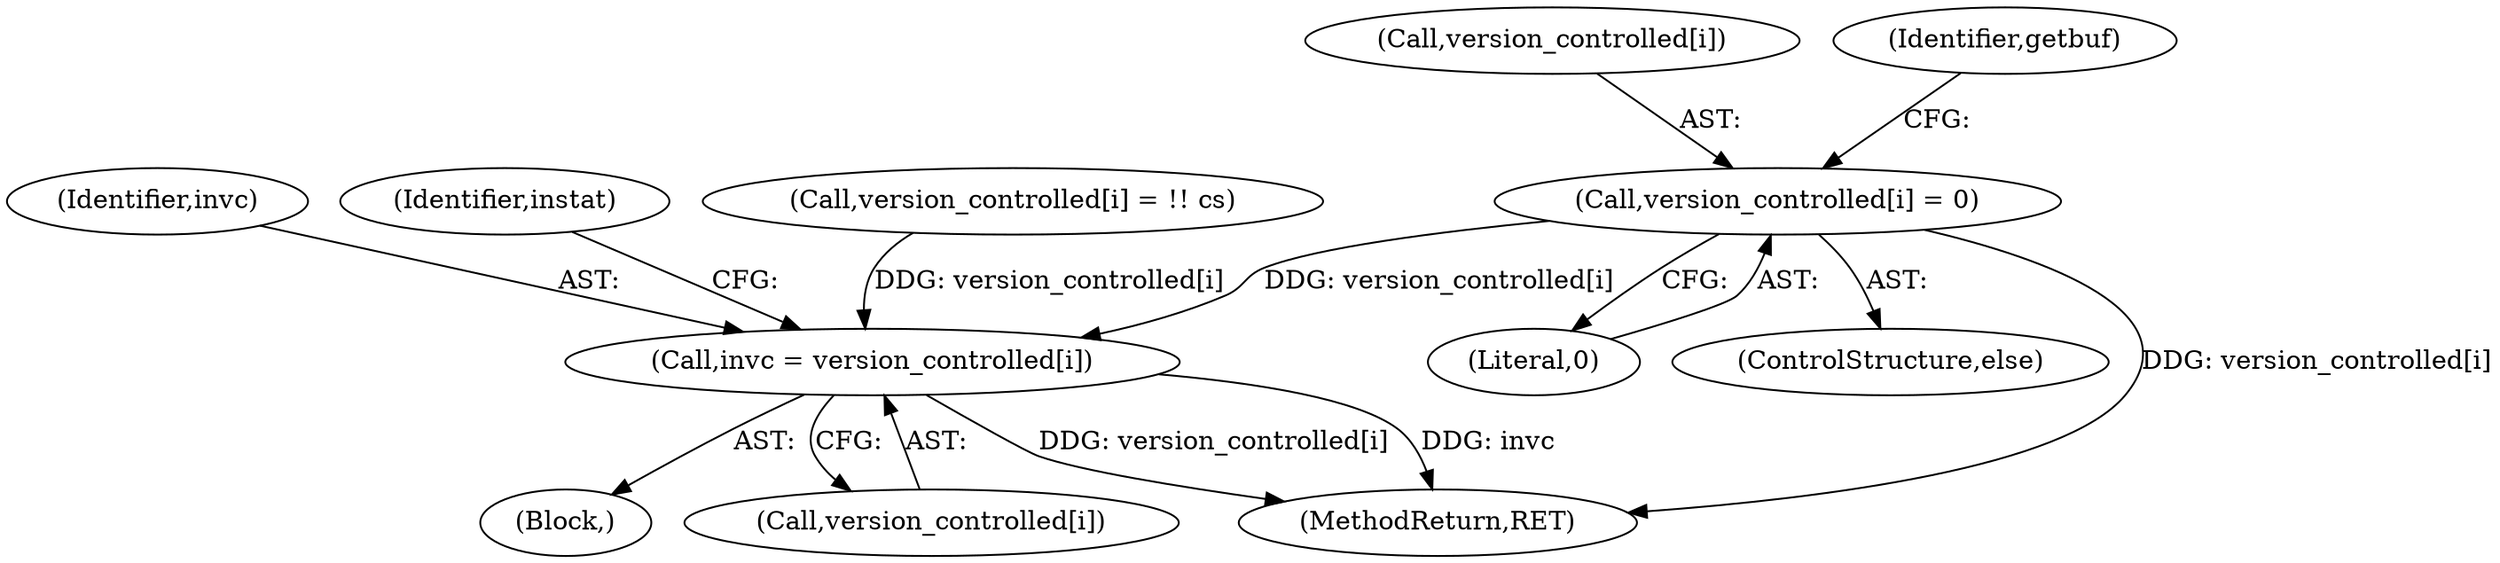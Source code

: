 digraph "0_savannah_17953b5893f7c9835f0dd2a704ba04e0371d2cbd_0@array" {
"1001903" [label="(Call,version_controlled[i] = 0)"];
"1002107" [label="(Call,invc = version_controlled[i])"];
"1002108" [label="(Identifier,invc)"];
"1001904" [label="(Call,version_controlled[i])"];
"1001902" [label="(ControlStructure,else)"];
"1002119" [label="(MethodReturn,RET)"];
"1001909" [label="(Identifier,getbuf)"];
"1002113" [label="(Identifier,instat)"];
"1001907" [label="(Literal,0)"];
"1001903" [label="(Call,version_controlled[i] = 0)"];
"1001874" [label="(Call,version_controlled[i] = !! cs)"];
"1002093" [label="(Block,)"];
"1002109" [label="(Call,version_controlled[i])"];
"1002107" [label="(Call,invc = version_controlled[i])"];
"1001903" -> "1001902"  [label="AST: "];
"1001903" -> "1001907"  [label="CFG: "];
"1001904" -> "1001903"  [label="AST: "];
"1001907" -> "1001903"  [label="AST: "];
"1001909" -> "1001903"  [label="CFG: "];
"1001903" -> "1002119"  [label="DDG: version_controlled[i]"];
"1001903" -> "1002107"  [label="DDG: version_controlled[i]"];
"1002107" -> "1002093"  [label="AST: "];
"1002107" -> "1002109"  [label="CFG: "];
"1002108" -> "1002107"  [label="AST: "];
"1002109" -> "1002107"  [label="AST: "];
"1002113" -> "1002107"  [label="CFG: "];
"1002107" -> "1002119"  [label="DDG: invc"];
"1002107" -> "1002119"  [label="DDG: version_controlled[i]"];
"1001874" -> "1002107"  [label="DDG: version_controlled[i]"];
}
